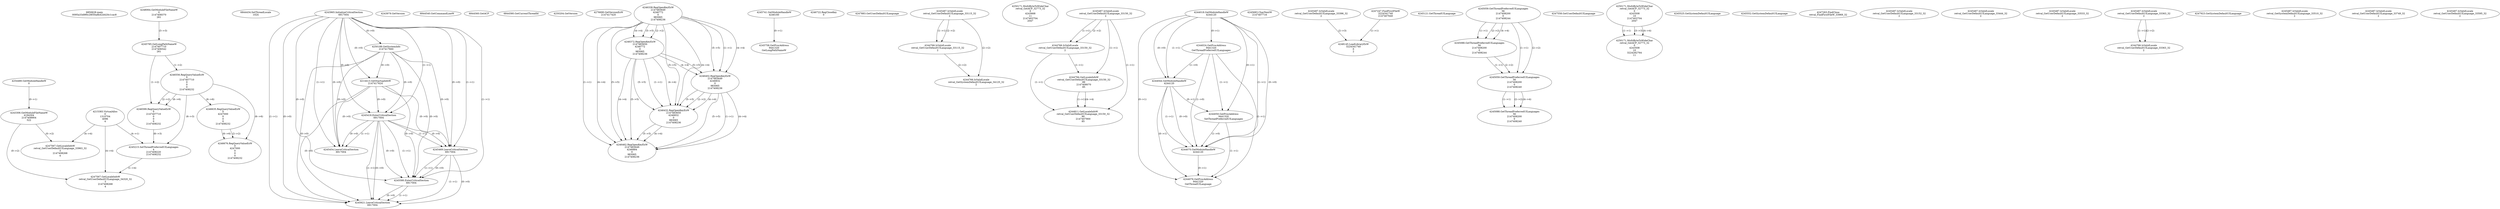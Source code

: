 // Global SCDG with merge call
digraph {
	0 [label="6850628.main
0095a33d9f0c28f30a8b42d420c1cac8"]
	1 [label="4254480.GetModuleHandleW
0"]
	2 [label="6844434.SetThreadLocale
1024"]
	3 [label="4243965.InitializeCriticalSection
6917004"]
	4 [label="4243979.GetVersion
"]
	5 [label="4250188.GetSystemInfo
2147417660"]
	3 -> 5 [label="(0-->0)"]
	6 [label="6844540.GetCommandLineW
"]
	7 [label="4214413.GetStartupInfoW
2147417624"]
	3 -> 7 [label="(0-->0)"]
	5 -> 7 [label="(0-->0)"]
	8 [label="6844560.GetACP
"]
	9 [label="6844580.GetCurrentThreadId
"]
	10 [label="4250204.GetVersion
"]
	11 [label="4276690.GetVersionExW
2147417420"]
	12 [label="4243306.GetModuleFileNameW
4194304
2147408904
522"]
	1 -> 12 [label="(0-->1)"]
	13 [label="4248064.GetModuleFileNameW
0
2147408370
261"]
	14 [label="4215383.VirtualAlloc
0
1310704
4096
4"]
	15 [label="4246338.RegOpenKeyExW
2147483649
4246772
0
983065
2147408236"]
	16 [label="4246372.RegOpenKeyExW
2147483650
4246772
0
983065
2147408236"]
	15 -> 16 [label="(2-->2)"]
	15 -> 16 [label="(4-->4)"]
	15 -> 16 [label="(5-->5)"]
	17 [label="4245741.GetModuleHandleW
4246160"]
	18 [label="4245758.GetProcAddress
9441320
GetLongPathNameW"]
	17 -> 18 [label="(0-->1)"]
	19 [label="4245785.GetLongPathNameW
2147407710
2147406542
261"]
	13 -> 19 [label="(3-->3)"]
	20 [label="4246556.RegQueryValueExW
0
2147407710
0
0
0
2147408232"]
	19 -> 20 [label="(1-->2)"]
	21 [label="4246635.RegQueryValueExW
0
4247000
0
0
0
2147408232"]
	20 -> 21 [label="(6-->6)"]
	22 [label="4246676.RegQueryValueExW
0
4247000
0
0
0
2147408232"]
	21 -> 22 [label="(2-->2)"]
	20 -> 22 [label="(6-->6)"]
	21 -> 22 [label="(6-->6)"]
	23 [label="4246722.RegCloseKey
0"]
	24 [label="4247883.GetUserDefaultUILanguage
"]
	25 [label="4245418.EnterCriticalSection
6917004"]
	3 -> 25 [label="(1-->1)"]
	3 -> 25 [label="(0-->0)"]
	5 -> 25 [label="(0-->0)"]
	7 -> 25 [label="(0-->0)"]
	26 [label="4245469.LeaveCriticalSection
6917004"]
	3 -> 26 [label="(1-->1)"]
	25 -> 26 [label="(1-->1)"]
	3 -> 26 [label="(0-->0)"]
	5 -> 26 [label="(0-->0)"]
	7 -> 26 [label="(0-->0)"]
	25 -> 26 [label="(0-->0)"]
	27 [label="4245487.IsValidLocale
retval_GetUserDefaultUILanguage_33115_32
2"]
	28 [label="4250171.MultiByteToWideChar
retval_GetACP_32773_32
0
4243668
11
2147403704
2047"]
	29 [label="4246402.RegOpenKeyExW
2147483649
4246832
0
983065
2147408236"]
	15 -> 29 [label="(1-->1)"]
	15 -> 29 [label="(4-->4)"]
	16 -> 29 [label="(4-->4)"]
	15 -> 29 [label="(5-->5)"]
	16 -> 29 [label="(5-->5)"]
	30 [label="4246432.RegOpenKeyExW
2147483650
4246832
0
983065
2147408236"]
	16 -> 30 [label="(1-->1)"]
	29 -> 30 [label="(2-->2)"]
	15 -> 30 [label="(4-->4)"]
	16 -> 30 [label="(4-->4)"]
	29 -> 30 [label="(4-->4)"]
	15 -> 30 [label="(5-->5)"]
	16 -> 30 [label="(5-->5)"]
	29 -> 30 [label="(5-->5)"]
	31 [label="4245487.IsValidLocale
retval_GetUserDefaultUILanguage_33150_32
2"]
	32 [label="4244766.IsValidLocale
retval_GetUserDefaultUILanguage_33150_32
2"]
	31 -> 32 [label="(1-->1)"]
	31 -> 32 [label="(2-->2)"]
	33 [label="4244794.GetLocaleInfoW
retval_GetUserDefaultUILanguage_33150_32
89
2147408070
85"]
	31 -> 33 [label="(1-->1)"]
	32 -> 33 [label="(1-->1)"]
	34 [label="4244811.GetLocaleInfoW
retval_GetUserDefaultUILanguage_33150_32
90
2147407900
85"]
	31 -> 34 [label="(1-->1)"]
	32 -> 34 [label="(1-->1)"]
	33 -> 34 [label="(1-->1)"]
	33 -> 34 [label="(4-->4)"]
	35 [label="4244018.GetModuleHandleW
4244120"]
	36 [label="4244024.GetProcAddress
9441320
GetThreadPreferredUILanguages"]
	35 -> 36 [label="(0-->1)"]
	37 [label="4244044.GetModuleHandleW
4244120"]
	35 -> 37 [label="(1-->1)"]
	35 -> 37 [label="(0-->0)"]
	36 -> 37 [label="(1-->0)"]
	38 [label="4244050.GetProcAddress
9441320
SetThreadPreferredUILanguages"]
	35 -> 38 [label="(0-->1)"]
	36 -> 38 [label="(1-->1)"]
	37 -> 38 [label="(0-->1)"]
	39 [label="4244070.GetModuleHandleW
4244120"]
	35 -> 39 [label="(1-->1)"]
	37 -> 39 [label="(1-->1)"]
	35 -> 39 [label="(0-->0)"]
	36 -> 39 [label="(1-->0)"]
	37 -> 39 [label="(0-->0)"]
	38 -> 39 [label="(1-->0)"]
	40 [label="4244076.GetProcAddress
9441320
GetThreadUILanguage"]
	35 -> 40 [label="(0-->1)"]
	36 -> 40 [label="(1-->1)"]
	37 -> 40 [label="(0-->1)"]
	38 -> 40 [label="(1-->1)"]
	39 -> 40 [label="(0-->1)"]
	41 [label="4245683.CharNextW
2147407716"]
	42 [label="4246599.RegQueryValueExW
0
2147407710
0
0
0
2147408232"]
	19 -> 42 [label="(1-->2)"]
	20 -> 42 [label="(2-->2)"]
	20 -> 42 [label="(6-->6)"]
	43 [label="4245487.IsValidLocale
retval_GetUserDefaultUILanguage_33396_32
2"]
	44 [label="4245121.GetThreadUILanguage
"]
	45 [label="4245059.GetThreadPreferredUILanguages
56
2147408200
0
2147408244"]
	46 [label="4245088.GetThreadPreferredUILanguages
56
2147408200
0
2147408244"]
	45 -> 46 [label="(1-->1)"]
	45 -> 46 [label="(2-->2)"]
	45 -> 46 [label="(4-->4)"]
	47 [label="4245215.SetThreadPreferredUILanguages
4
2147408220
2147408232"]
	14 -> 47 [label="(4-->1)"]
	20 -> 47 [label="(6-->3)"]
	42 -> 47 [label="(6-->3)"]
	48 [label="4245059.GetThreadPreferredUILanguages
56
2147408200
0
2147408240"]
	45 -> 48 [label="(1-->1)"]
	46 -> 48 [label="(1-->1)"]
	45 -> 48 [label="(2-->2)"]
	46 -> 48 [label="(2-->2)"]
	49 [label="4245580.EnterCriticalSection
6917004"]
	3 -> 49 [label="(1-->1)"]
	25 -> 49 [label="(1-->1)"]
	26 -> 49 [label="(1-->1)"]
	3 -> 49 [label="(0-->0)"]
	5 -> 49 [label="(0-->0)"]
	7 -> 49 [label="(0-->0)"]
	25 -> 49 [label="(0-->0)"]
	26 -> 49 [label="(0-->0)"]
	50 [label="4245621.LeaveCriticalSection
6917004"]
	3 -> 50 [label="(1-->1)"]
	25 -> 50 [label="(1-->1)"]
	26 -> 50 [label="(1-->1)"]
	49 -> 50 [label="(1-->1)"]
	3 -> 50 [label="(0-->0)"]
	5 -> 50 [label="(0-->0)"]
	7 -> 50 [label="(0-->0)"]
	25 -> 50 [label="(0-->0)"]
	26 -> 50 [label="(0-->0)"]
	49 -> 50 [label="(0-->0)"]
	51 [label="4247558.GetUserDefaultUILanguage
"]
	52 [label="4247567.GetLocaleInfoW
retval_GetUserDefaultUILanguage_34320_32
3
2147408268
4"]
	12 -> 52 [label="(0-->2)"]
	14 -> 52 [label="(4-->4)"]
	47 -> 52 [label="(1-->4)"]
	53 [label="4247247.FindFirstFileW
3224341740
2147407640"]
	54 [label="4250171.MultiByteToWideChar
retval_GetACP_32773_32
0
4243508
10
2147403704
2047"]
	55 [label="4250171.MultiByteToWideChar
retval_GetACP_32773_32
0
4243508
10
3224282764
11"]
	54 -> 55 [label="(1-->1)"]
	54 -> 55 [label="(3-->3)"]
	54 -> 55 [label="(4-->4)"]
	56 [label="4244766.IsValidLocale
retval_GetUserDefaultUILanguage_33115_32
2"]
	27 -> 56 [label="(1-->1)"]
	27 -> 56 [label="(2-->2)"]
	57 [label="4245525.GetSystemDefaultUILanguage
"]
	58 [label="4245552.GetSystemDefaultUILanguage
"]
	59 [label="4244766.IsValidLocale
retval_GetSystemDefaultUILanguage_34125_32
2"]
	27 -> 59 [label="(2-->2)"]
	56 -> 59 [label="(2-->2)"]
	60 [label="4245088.GetThreadPreferredUILanguages
56
2147408200
0
2147408240"]
	48 -> 60 [label="(1-->1)"]
	48 -> 60 [label="(2-->2)"]
	48 -> 60 [label="(4-->4)"]
	61 [label="4247567.GetLocaleInfoW
retval_GetUserDefaultUILanguage_33963_32
3
2147408268
4"]
	12 -> 61 [label="(0-->2)"]
	14 -> 61 [label="(4-->4)"]
	62 [label="4247263.FindClose
retval_FindFirstFileW_33969_32"]
	63 [label="4248145.LoadLibraryExW
3224341740
0
2"]
	53 -> 63 [label="(1-->1)"]
	43 -> 63 [label="(2-->3)"]
	64 [label="4245487.IsValidLocale
retval_GetUserDefaultUILanguage_33152_32
2"]
	65 [label="4245487.IsValidLocale
retval_GetUserDefaultUILanguage_33444_32
2"]
	66 [label="4246462.RegOpenKeyExW
2147483649
4246884
0
983065
2147408236"]
	15 -> 66 [label="(1-->1)"]
	29 -> 66 [label="(1-->1)"]
	15 -> 66 [label="(4-->4)"]
	16 -> 66 [label="(4-->4)"]
	29 -> 66 [label="(4-->4)"]
	30 -> 66 [label="(4-->4)"]
	15 -> 66 [label="(5-->5)"]
	16 -> 66 [label="(5-->5)"]
	29 -> 66 [label="(5-->5)"]
	30 -> 66 [label="(5-->5)"]
	67 [label="4245487.IsValidLocale
retval_GetUserDefaultUILanguage_33533_32
2"]
	68 [label="4245487.IsValidLocale
retval_GetUserDefaultUILanguage_33363_32
2"]
	69 [label="4244766.IsValidLocale
retval_GetUserDefaultUILanguage_33363_32
2"]
	68 -> 69 [label="(1-->1)"]
	68 -> 69 [label="(2-->2)"]
	70 [label="4245454.LeaveCriticalSection
6917004"]
	3 -> 70 [label="(1-->1)"]
	25 -> 70 [label="(1-->1)"]
	3 -> 70 [label="(0-->0)"]
	5 -> 70 [label="(0-->0)"]
	7 -> 70 [label="(0-->0)"]
	25 -> 70 [label="(0-->0)"]
	71 [label="4247923.GetSystemDefaultUILanguage
"]
	72 [label="4245487.IsValidLocale
retval_GetSystemDefaultUILanguage_33510_32
2"]
	73 [label="4245487.IsValidLocale
retval_GetUserDefaultUILanguage_33749_32
2"]
	74 [label="4245487.IsValidLocale
retval_GetUserDefaultUILanguage_33595_32
2"]
}
